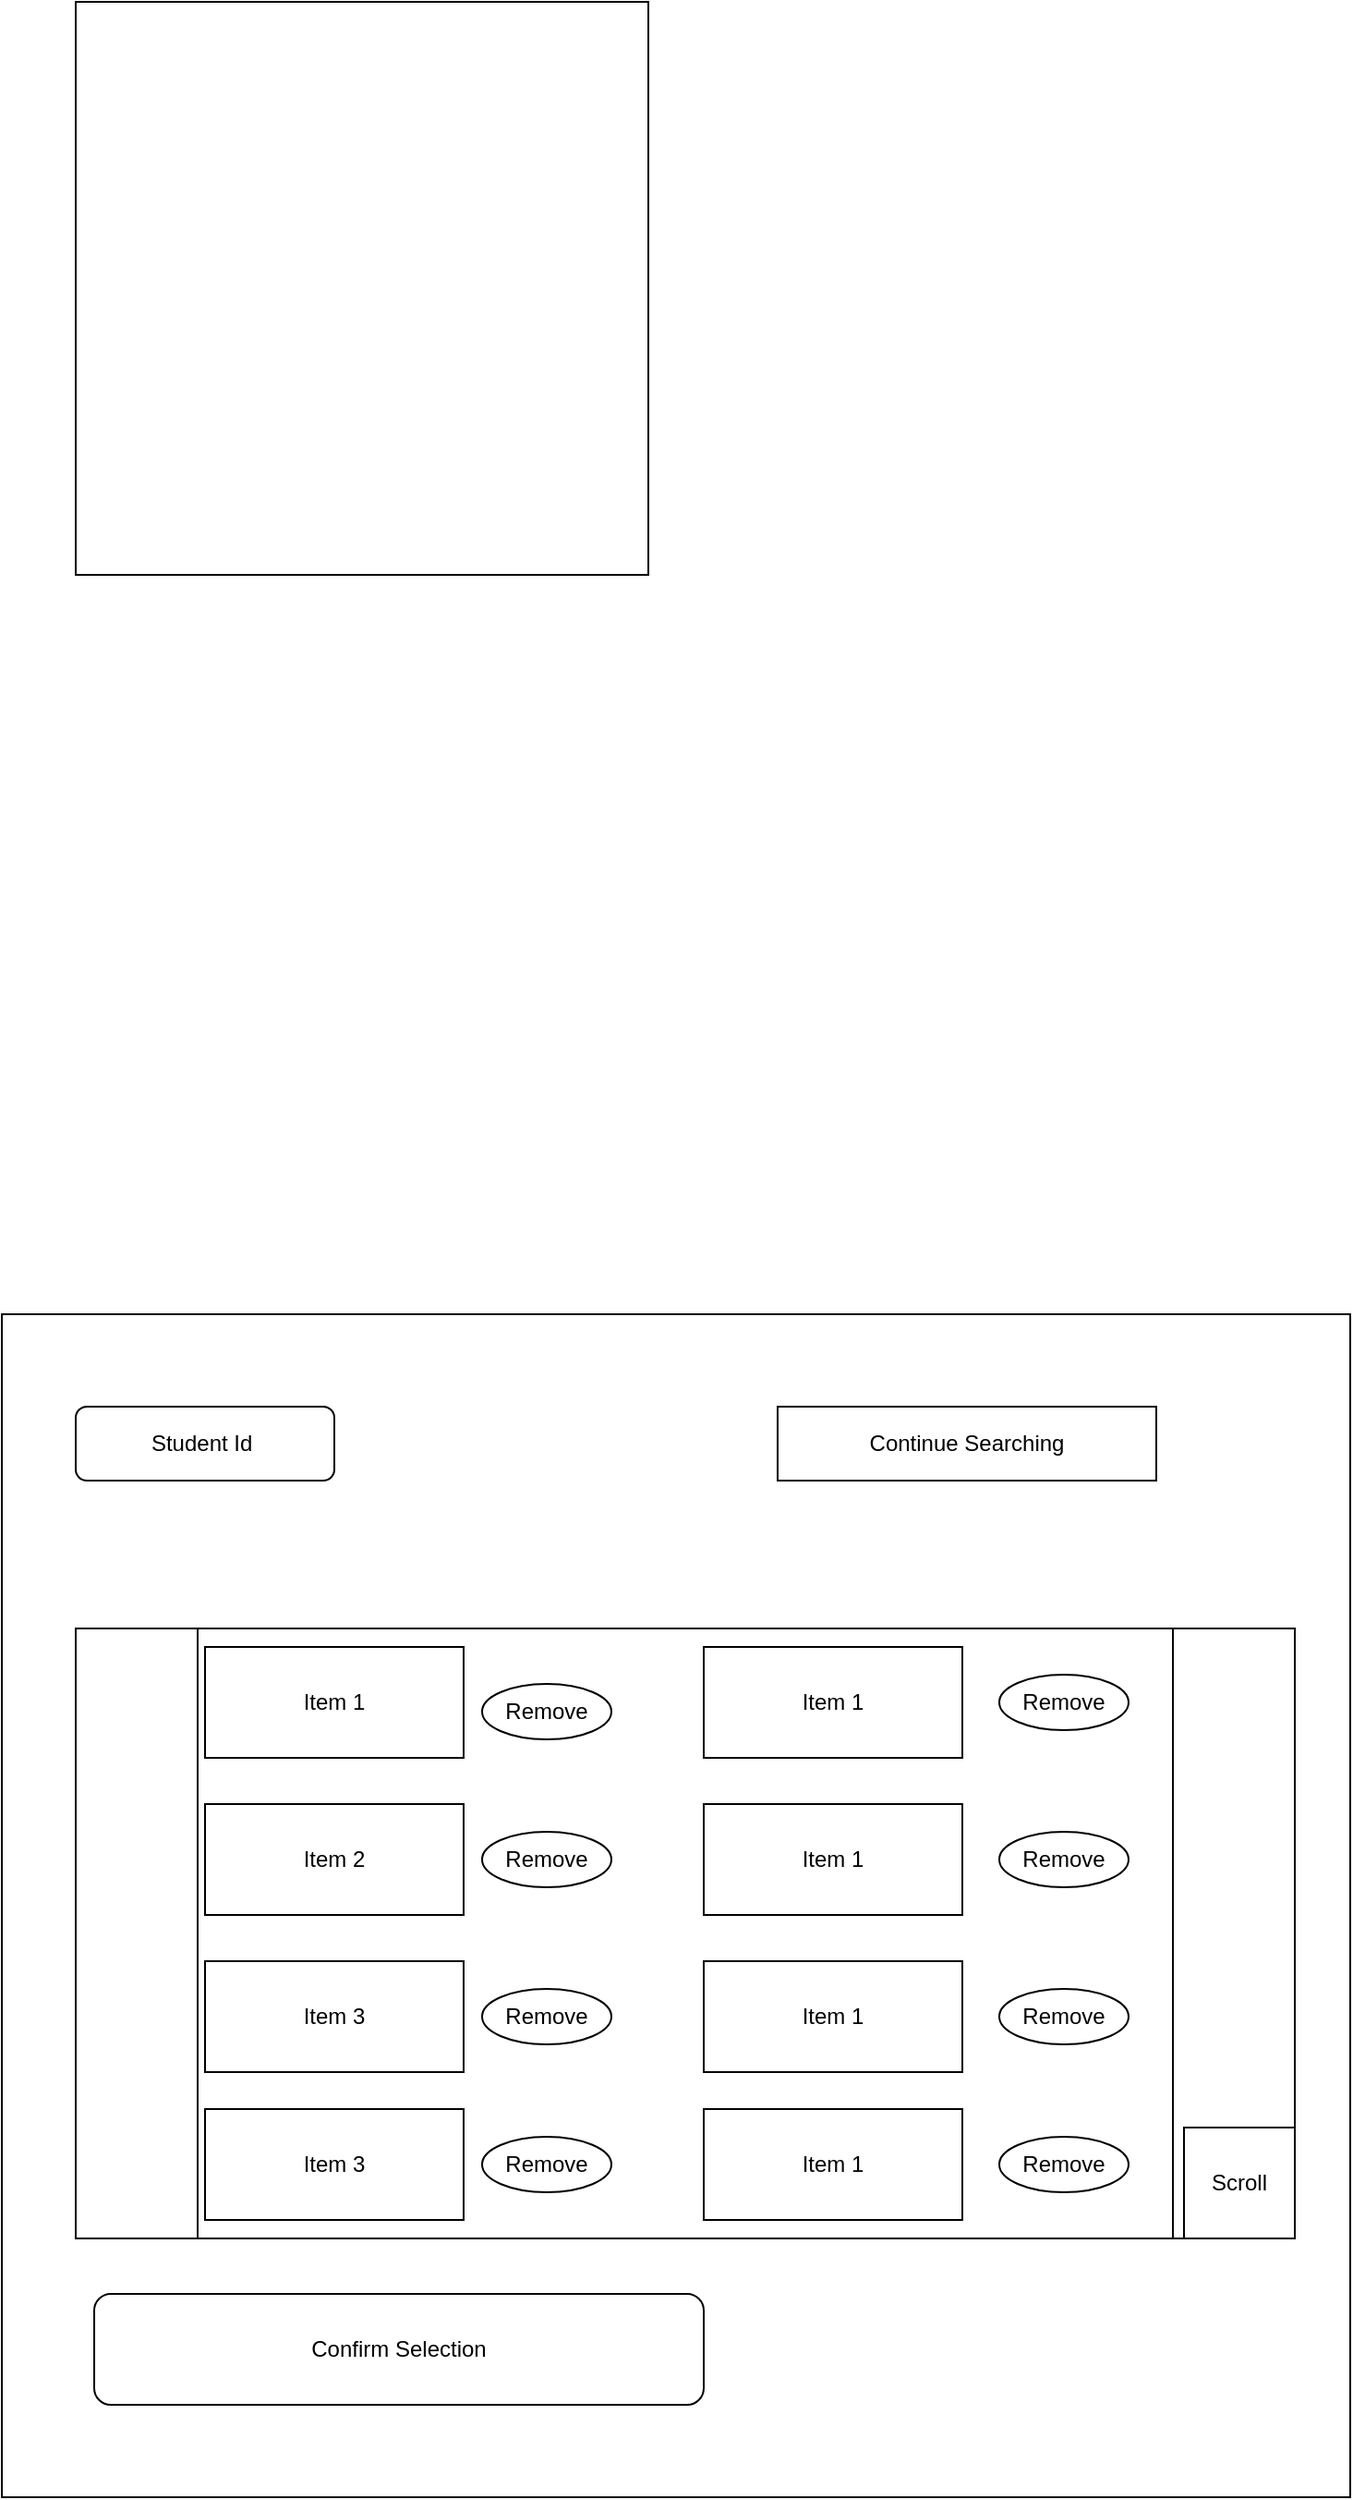 <mxfile version="20.6.0" type="device"><diagram id="QhZkxXH7Yi_CIp1IDmoA" name="Page-1"><mxGraphModel dx="773" dy="474" grid="1" gridSize="10" guides="1" tooltips="1" connect="1" arrows="1" fold="1" page="1" pageScale="1" pageWidth="850" pageHeight="1100" math="0" shadow="0"><root><mxCell id="0"/><mxCell id="1" parent="0"/><mxCell id="0GsmroftkUOjJW5GXAoe-1" value="" style="whiteSpace=wrap;html=1;aspect=fixed;" vertex="1" parent="1"><mxGeometry x="70" y="90" width="310" height="310" as="geometry"/></mxCell><mxCell id="0GsmroftkUOjJW5GXAoe-2" value="" style="rounded=0;whiteSpace=wrap;html=1;" vertex="1" parent="1"><mxGeometry x="30" y="800" width="730" height="640" as="geometry"/></mxCell><mxCell id="0GsmroftkUOjJW5GXAoe-18" value="" style="shape=process;whiteSpace=wrap;html=1;backgroundOutline=1;" vertex="1" parent="1"><mxGeometry x="70" y="970" width="660" height="330" as="geometry"/></mxCell><mxCell id="0GsmroftkUOjJW5GXAoe-3" value="Student Id&amp;nbsp;" style="rounded=1;whiteSpace=wrap;html=1;" vertex="1" parent="1"><mxGeometry x="70" y="850" width="140" height="40" as="geometry"/></mxCell><mxCell id="0GsmroftkUOjJW5GXAoe-7" value="Confirm Selection" style="rounded=1;whiteSpace=wrap;html=1;" vertex="1" parent="1"><mxGeometry x="80" y="1330" width="330" height="60" as="geometry"/></mxCell><mxCell id="0GsmroftkUOjJW5GXAoe-9" value="Item 1" style="rounded=0;whiteSpace=wrap;html=1;" vertex="1" parent="1"><mxGeometry x="140" y="980" width="140" height="60" as="geometry"/></mxCell><mxCell id="0GsmroftkUOjJW5GXAoe-10" value="Item 2" style="rounded=0;whiteSpace=wrap;html=1;" vertex="1" parent="1"><mxGeometry x="140" y="1065" width="140" height="60" as="geometry"/></mxCell><mxCell id="0GsmroftkUOjJW5GXAoe-12" value="Item 3" style="rounded=0;whiteSpace=wrap;html=1;" vertex="1" parent="1"><mxGeometry x="140" y="1150" width="140" height="60" as="geometry"/></mxCell><mxCell id="0GsmroftkUOjJW5GXAoe-13" value="Remove" style="ellipse;whiteSpace=wrap;html=1;" vertex="1" parent="1"><mxGeometry x="290" y="1165" width="70" height="30" as="geometry"/></mxCell><mxCell id="0GsmroftkUOjJW5GXAoe-14" value="Remove" style="ellipse;whiteSpace=wrap;html=1;" vertex="1" parent="1"><mxGeometry x="290" y="1080" width="70" height="30" as="geometry"/></mxCell><mxCell id="0GsmroftkUOjJW5GXAoe-17" value="Continue Searching" style="rounded=0;whiteSpace=wrap;html=1;" vertex="1" parent="1"><mxGeometry x="450" y="850" width="205" height="40" as="geometry"/></mxCell><mxCell id="0GsmroftkUOjJW5GXAoe-19" value="Item 3" style="rounded=0;whiteSpace=wrap;html=1;" vertex="1" parent="1"><mxGeometry x="140" y="1230" width="140" height="60" as="geometry"/></mxCell><mxCell id="0GsmroftkUOjJW5GXAoe-21" value="Remove" style="ellipse;whiteSpace=wrap;html=1;" vertex="1" parent="1"><mxGeometry x="290" y="1245" width="70" height="30" as="geometry"/></mxCell><mxCell id="0GsmroftkUOjJW5GXAoe-23" style="edgeStyle=orthogonalEdgeStyle;rounded=0;orthogonalLoop=1;jettySize=auto;html=1;exitX=0.5;exitY=1;exitDx=0;exitDy=0;" edge="1" parent="1" source="0GsmroftkUOjJW5GXAoe-21" target="0GsmroftkUOjJW5GXAoe-21"><mxGeometry relative="1" as="geometry"/></mxCell><mxCell id="0GsmroftkUOjJW5GXAoe-24" value="Item 1" style="rounded=0;whiteSpace=wrap;html=1;" vertex="1" parent="1"><mxGeometry x="410" y="980" width="140" height="60" as="geometry"/></mxCell><mxCell id="0GsmroftkUOjJW5GXAoe-25" value="Remove" style="ellipse;whiteSpace=wrap;html=1;" vertex="1" parent="1"><mxGeometry x="290" y="1000" width="70" height="30" as="geometry"/></mxCell><mxCell id="0GsmroftkUOjJW5GXAoe-26" value="Remove" style="ellipse;whiteSpace=wrap;html=1;" vertex="1" parent="1"><mxGeometry x="570" y="995" width="70" height="30" as="geometry"/></mxCell><mxCell id="0GsmroftkUOjJW5GXAoe-27" value="Item 1" style="rounded=0;whiteSpace=wrap;html=1;" vertex="1" parent="1"><mxGeometry x="410" y="1065" width="140" height="60" as="geometry"/></mxCell><mxCell id="0GsmroftkUOjJW5GXAoe-28" value="Item 1" style="rounded=0;whiteSpace=wrap;html=1;" vertex="1" parent="1"><mxGeometry x="410" y="1150" width="140" height="60" as="geometry"/></mxCell><mxCell id="0GsmroftkUOjJW5GXAoe-29" value="Item 1" style="rounded=0;whiteSpace=wrap;html=1;" vertex="1" parent="1"><mxGeometry x="410" y="1230" width="140" height="60" as="geometry"/></mxCell><mxCell id="0GsmroftkUOjJW5GXAoe-30" value="Remove" style="ellipse;whiteSpace=wrap;html=1;" vertex="1" parent="1"><mxGeometry x="570" y="1080" width="70" height="30" as="geometry"/></mxCell><mxCell id="0GsmroftkUOjJW5GXAoe-31" value="Remove" style="ellipse;whiteSpace=wrap;html=1;" vertex="1" parent="1"><mxGeometry x="570" y="1165" width="70" height="30" as="geometry"/></mxCell><mxCell id="0GsmroftkUOjJW5GXAoe-32" value="Remove" style="ellipse;whiteSpace=wrap;html=1;" vertex="1" parent="1"><mxGeometry x="570" y="1245" width="70" height="30" as="geometry"/></mxCell><mxCell id="0GsmroftkUOjJW5GXAoe-33" value="Scroll" style="rounded=0;whiteSpace=wrap;html=1;" vertex="1" parent="1"><mxGeometry x="670" y="1240" width="60" height="60" as="geometry"/></mxCell></root></mxGraphModel></diagram></mxfile>